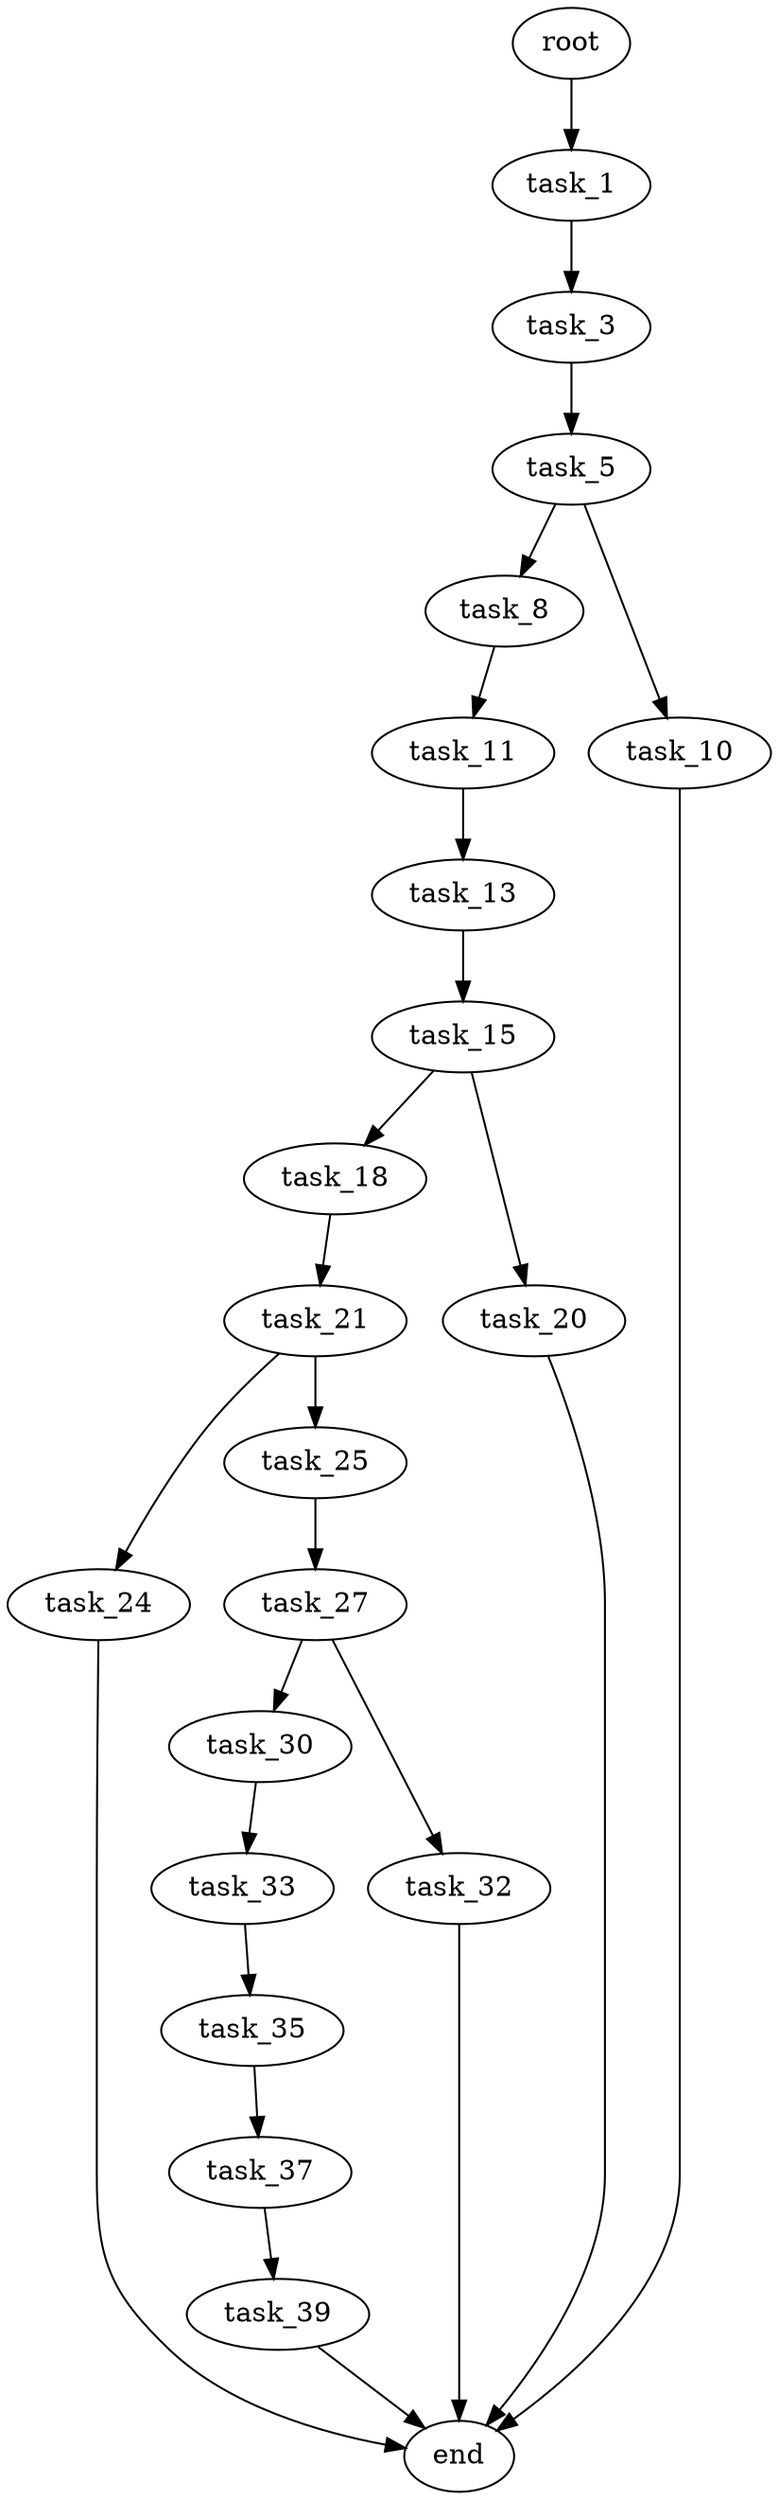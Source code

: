digraph G {
  root [size="0.000000"];
  task_1 [size="7084221335.000000"];
  task_3 [size="20462782348.000000"];
  task_5 [size="4233979110.000000"];
  task_8 [size="299694328090.000000"];
  task_10 [size="89015964719.000000"];
  task_11 [size="32850172166.000000"];
  task_13 [size="1073741824000.000000"];
  task_15 [size="4032440027.000000"];
  task_18 [size="16287624175.000000"];
  task_20 [size="101587834593.000000"];
  task_21 [size="134217728000.000000"];
  task_24 [size="134217728000.000000"];
  task_25 [size="379866375788.000000"];
  task_27 [size="368293445632.000000"];
  task_30 [size="8061536655.000000"];
  task_32 [size="4509051049.000000"];
  task_33 [size="563790010670.000000"];
  task_35 [size="399303828911.000000"];
  task_37 [size="368293445632.000000"];
  task_39 [size="549755813888.000000"];
  end [size="0.000000"];

  root -> task_1 [size="1.000000"];
  task_1 -> task_3 [size="134217728.000000"];
  task_3 -> task_5 [size="838860800.000000"];
  task_5 -> task_8 [size="75497472.000000"];
  task_5 -> task_10 [size="75497472.000000"];
  task_8 -> task_11 [size="838860800.000000"];
  task_10 -> end [size="1.000000"];
  task_11 -> task_13 [size="33554432.000000"];
  task_13 -> task_15 [size="838860800.000000"];
  task_15 -> task_18 [size="75497472.000000"];
  task_15 -> task_20 [size="75497472.000000"];
  task_18 -> task_21 [size="536870912.000000"];
  task_20 -> end [size="1.000000"];
  task_21 -> task_24 [size="209715200.000000"];
  task_21 -> task_25 [size="209715200.000000"];
  task_24 -> end [size="1.000000"];
  task_25 -> task_27 [size="301989888.000000"];
  task_27 -> task_30 [size="411041792.000000"];
  task_27 -> task_32 [size="411041792.000000"];
  task_30 -> task_33 [size="209715200.000000"];
  task_32 -> end [size="1.000000"];
  task_33 -> task_35 [size="411041792.000000"];
  task_35 -> task_37 [size="301989888.000000"];
  task_37 -> task_39 [size="411041792.000000"];
  task_39 -> end [size="1.000000"];
}
